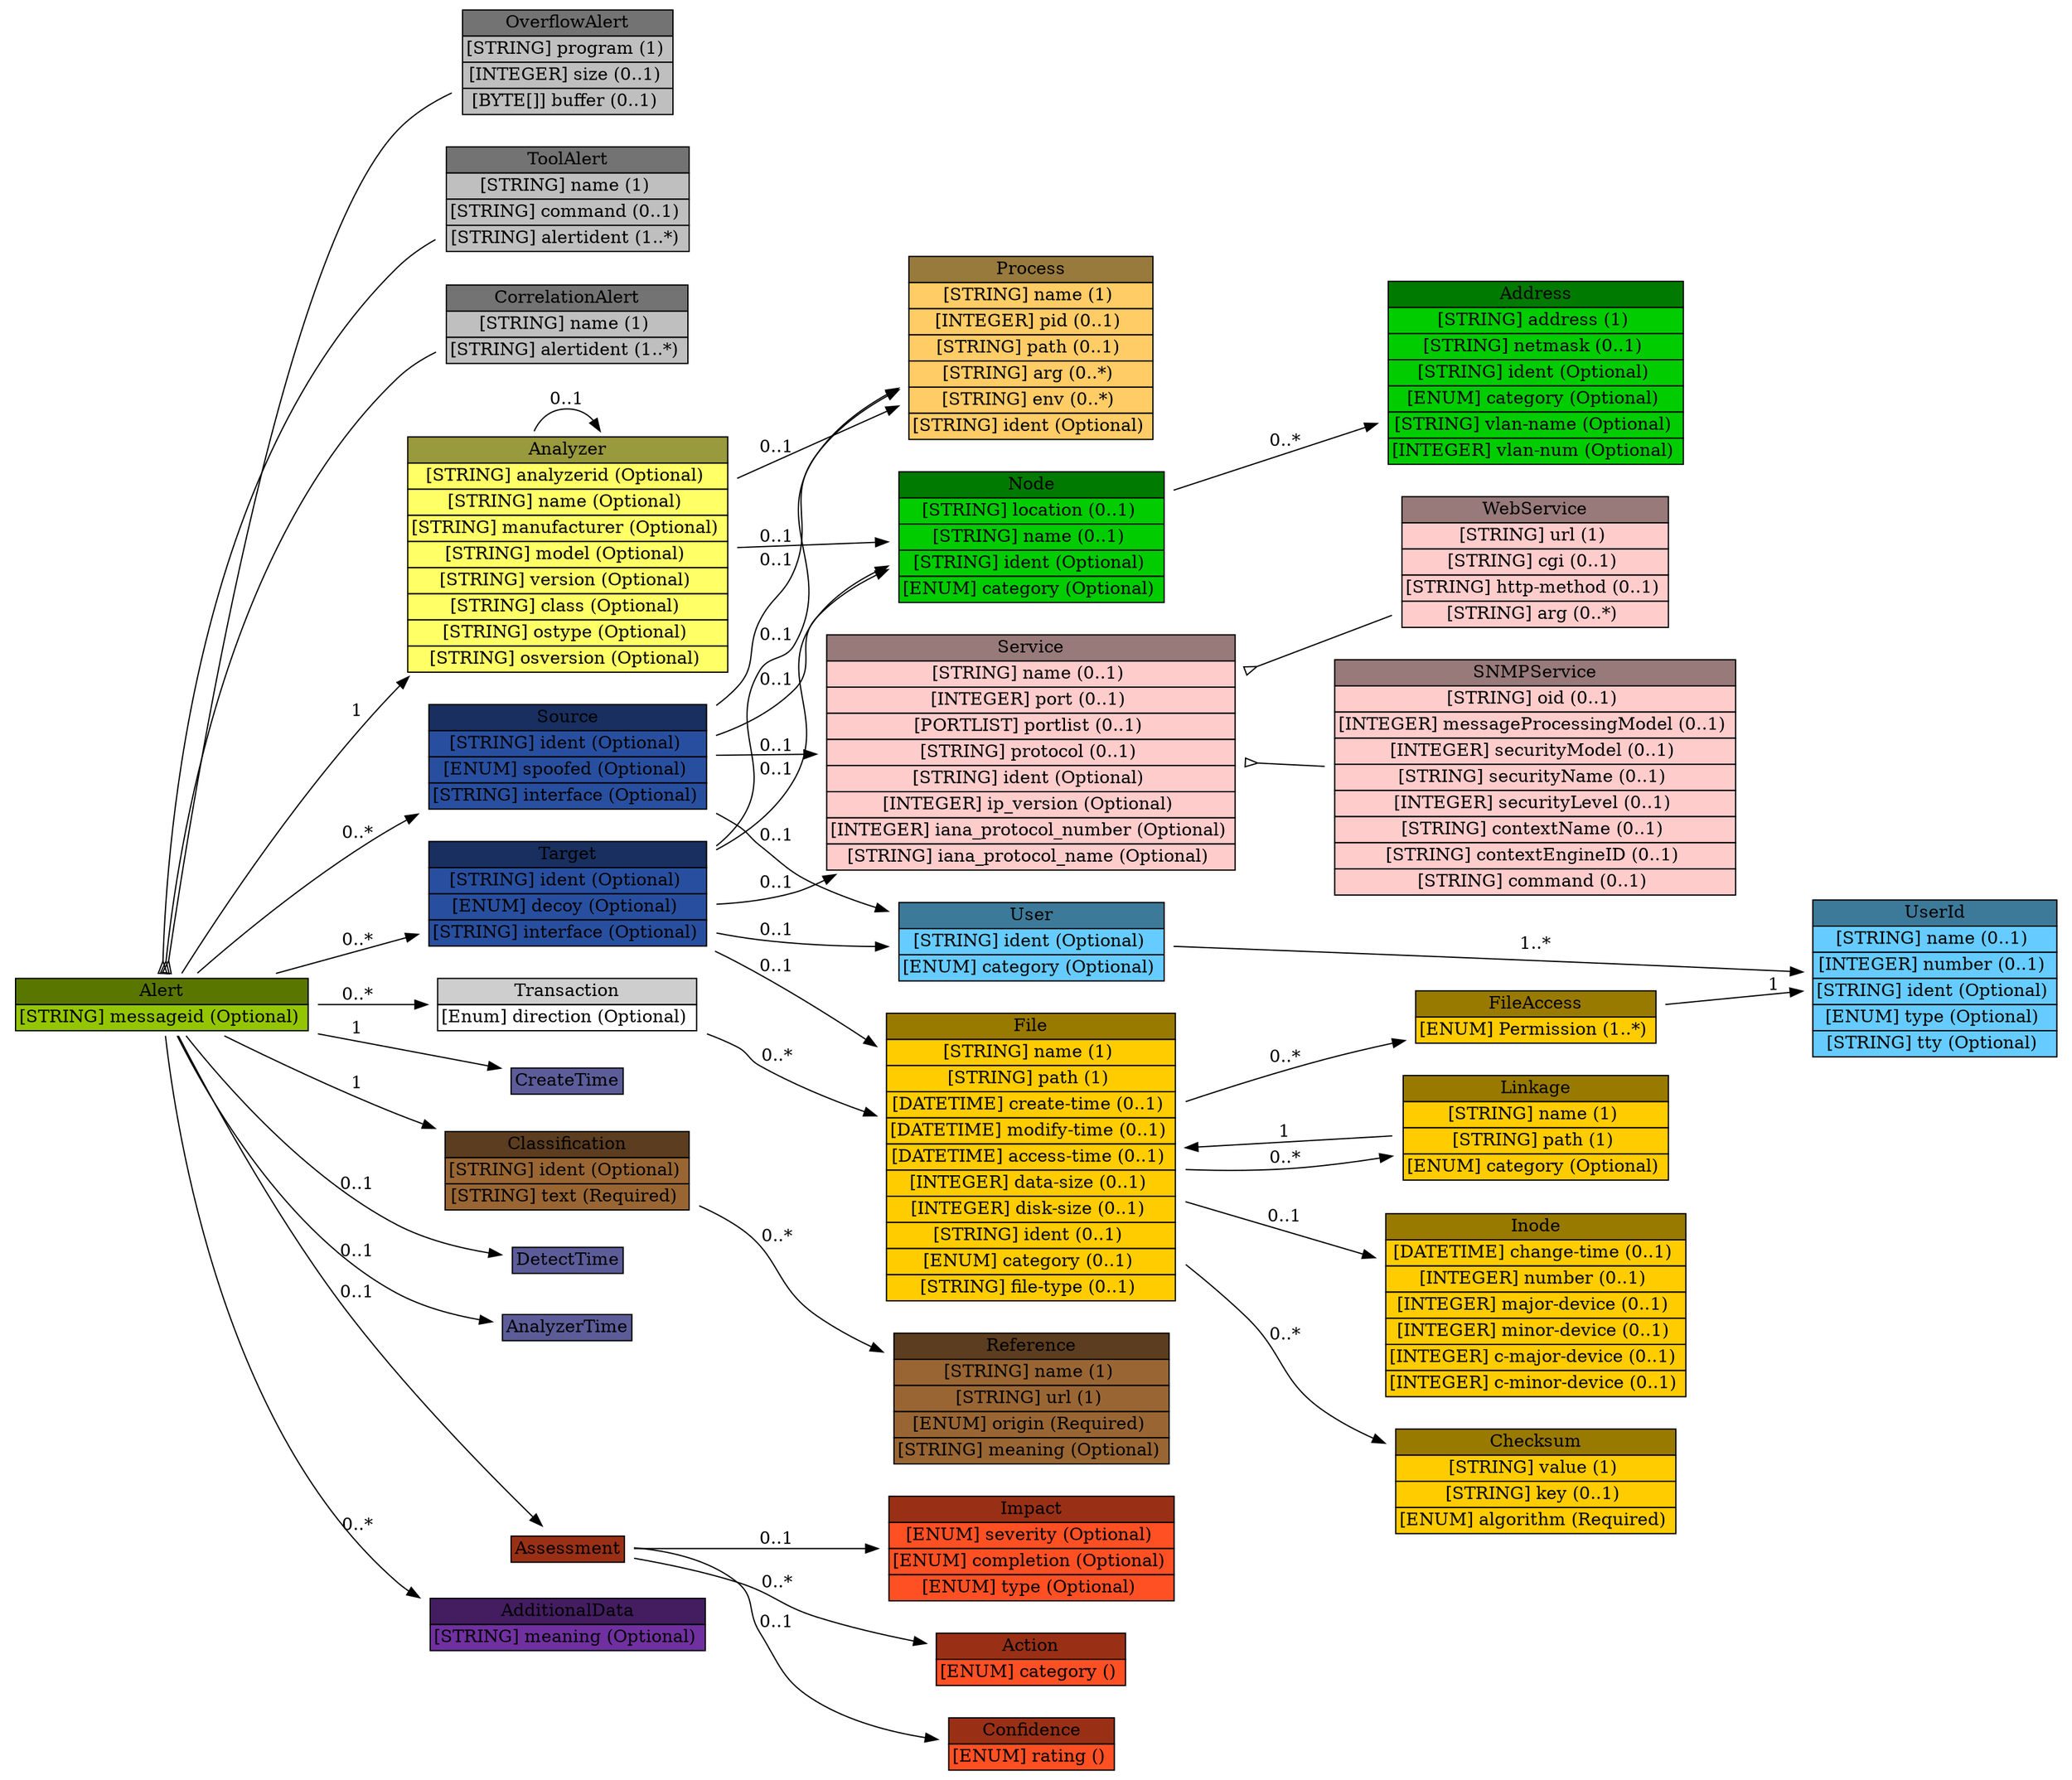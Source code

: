 digraph Alert {
	graph [rankdir=LR];
	node [label="\N"];
	graph [bb="0,0,1606,1365"];
	Alert [label=<<table BORDER="0" CELLBORDER="1" CELLSPACING="0"> <tr > <td BGCOLOR="#597700" HREF="#" TITLE="Generally, every time an analyzer detects an event that it has been configured to look for, it sends an Alert message to its manager(s). Depending on the analyzer, an Alert message may correspond to a single detected event or multiple detected events. Alerts occur asynchronously in response to outside events. ">Alert</td> </tr>" %<tr><td BGCOLOR="#94C600" HREF="#" TITLE="A unique identifier for the alert; see Section 3.2.9.">[STRING] messageid (Optional) </td></tr>%</table>>, shape=plaintext, pos="121,590", width="3.3611", height="0.68056"];
	OverflowAlert [label=<<table BORDER="0" CELLBORDER="1" CELLSPACING="0"> <tr > <td BGCOLOR="#737373" HREF="#" TITLE="The OverflowAlert carries additional information related to buffer overflow attacks. It is intended to enable an analyzer to provide the details of the overflow attack itself. ">OverflowAlert</td> </tr>" %<tr><td BGCOLOR="#BFBFBF" HREF="#" TITLE="The program that the overflow attack attempted to run (NOTE: this is not the program that was attacked).">[STRING] program (1) </td></tr>%<tr><td BGCOLOR="#BFBFBF" HREF="#" TITLE="The size, in bytes, of the overflow (i.e., the number of bytes the attacker sent).">[INTEGER] size (0..1) </td></tr>%<tr><td BGCOLOR="#BFBFBF" HREF="#" TITLE="Some or all of the overflow data itself (dependent on how much the analyzer can capture).">[BYTE[]] buffer (0..1) </td></tr>%</table>>, shape=plaintext, pos="438,1321", width="2.4722", height="1.2361"];
	ToolAlert [label=<<table BORDER="0" CELLBORDER="1" CELLSPACING="0"> <tr > <td BGCOLOR="#737373" HREF="#" TITLE="The ToolAlert class carries additional information related to the use of attack tools or malevolent programs such as Trojan horses and can be used by the analyzer when it is able to identify these tools. It is intended to group one or more previously-sent alerts together, to say &quot;these alerts were all the result of someone using this tool&quot;. ">ToolAlert</td> </tr>" %<tr><td BGCOLOR="#BFBFBF" HREF="#" TITLE="The reason for grouping the alerts together, for example, the name of a particular tool.">[STRING] name (1) </td></tr>%<tr><td BGCOLOR="#BFBFBF" HREF="#" TITLE="The command or operation that the tool was asked to perform, for example, a BackOrifice ping.">[STRING] command (0..1) </td></tr>%<tr><td BGCOLOR="#BFBFBF" HREF="#" TITLE="The list of alert identifiers that are related to this alert.  Because alert identifiers are only unique across the alerts sent by a single analyzer, the optional &quot;analyzerid&quot; attribute of &quot;alertident&quot; should be used to identify the analyzer that a particular alert came from.  If the &quot;analyzerid&quot; is not provided, the alert is assumed to have come from the same analyzer that is sending the ToolAlert.">[STRING] alertident (1..*) </td></tr>%</table>>, shape=plaintext, pos="438,1215", width="2.8333", height="1.2361"];
	CorrelationAlert [label=<<table BORDER="0" CELLBORDER="1" CELLSPACING="0"> <tr > <td BGCOLOR="#737373" HREF="#" TITLE="The CorrelationAlert class carries additional information related to the correlation of alert information. It is intended to group one or more previously-sent alerts together, to say &quot;these alerts are all related&quot;. ">CorrelationAlert</td> </tr>" %<tr><td BGCOLOR="#BFBFBF" HREF="#" TITLE="The reason for grouping the alerts together, for example, a particular correlation method.">[STRING] name (1) </td></tr>%<tr><td BGCOLOR="#BFBFBF" HREF="#" TITLE="The list of alert identifiers that are related to this alert.  Because alert identifiers are only unique across the alerts sent by a single analyzer, the optional &quot;analyzerid&quot; attribute of &quot;alertident&quot; should be used to identify the analyzer that a particular alert came from.  If the &quot;analyzerid&quot; is not provided, the alert is assumed to have come from the same analyzer that is sending the CorrelationAlert.">[STRING] alertident (1..*) </td></tr>%</table>>, shape=plaintext, pos="438,1119", width="2.8333", height="0.95833"];
	Analyzer [label=<<table BORDER="0" CELLBORDER="1" CELLSPACING="0"> <tr > <td BGCOLOR="#99993d" HREF="#" TITLE="The Analyzer class identifies the analyzer from which the Alert or Heartbeat message originates. Only one analyzer may be encoded for each alert or heartbeat, and that MUST be the analyzer at which the alert or heartbeat originated. Although the IDMEF data model does not prevent the use of hierarchical intrusion detection systems (where alerts get relayed up the tree), it does not provide any way to record the identity of the &quot;relay&quot; analyzers along the path from the originating analyzer to the manager that ultimately receives the alert. ">Analyzer</td> </tr>" %<tr><td BGCOLOR="#FFFF66" HREF="#" TITLE="(but see below).  A unique identifier for the analyzer; see Section 3.2.9.">[STRING] analyzerid (Optional) </td></tr>%<tr><td BGCOLOR="#FFFF66" HREF="#" TITLE="An explicit name for the analyzer that may be easier to understand than the analyzerid.">[STRING] name (Optional) </td></tr>%<tr><td BGCOLOR="#FFFF66" HREF="#" TITLE="The manufacturer of the analyzer software and/or hardware.">[STRING] manufacturer (Optional) </td></tr>%<tr><td BGCOLOR="#FFFF66" HREF="#" TITLE="The model name/number of the analyzer software and/or hardware.">[STRING] model (Optional) </td></tr>%<tr><td BGCOLOR="#FFFF66" HREF="#" TITLE="The version number of the analyzer software and/or hardware.">[STRING] version (Optional) </td></tr>%<tr><td BGCOLOR="#FFFF66" HREF="#" TITLE="The class of analyzer software and/or hardware.">[STRING] class (Optional) </td></tr>%<tr><td BGCOLOR="#FFFF66" HREF="#" TITLE="Operating system name.  On POSIX 1003.1 compliant systems, this is the value returned in utsname.sysname by the uname() system call, or the output of the &quot;uname -s&quot; command.">[STRING] ostype (Optional) </td></tr>%<tr><td BGCOLOR="#FFFF66" HREF="#" TITLE="Operating system version.  On POSIX 1003.1 compliant systems, this is the value returned in utsname.release by the uname() system call, or the output of the &quot;uname -r&quot; command.">[STRING] osversion (Optional) </td></tr>%</table>>, shape=plaintext, pos="438,938", width="3.6667", height="2.625"];
	"Node" [label=<<table BORDER="0" CELLBORDER="1" CELLSPACING="0"> <tr > <td BGCOLOR="#007a00" HREF="#" TITLE="The Node class is used to identify hosts and other network devices (routers, switches, etc.). ">Node</td> </tr>" %<tr><td BGCOLOR="#00CC00" HREF="#" TITLE="The location of the equipment.">[STRING] location (0..1) </td></tr>%<tr><td BGCOLOR="#00CC00" HREF="#" TITLE="The name of the equipment.  This information MUST be provided if no Address information is given.">[STRING] name (0..1) </td></tr>%<tr><td BGCOLOR="#00CC00" HREF="#" TITLE="A unique identifier for the node; see Section 3.2.9.">[STRING] ident (Optional) </td></tr>%<tr><td BGCOLOR="#00CC00" HREF="#" TITLE="The &quot;domain&quot; from which the name information was obtained, if relevant.  The permitted values for this attribute are shown in the table below.  The default value is &quot;unknown&quot;. (See also Section 10 for extensions to the table.)">[ENUM] category (Optional) </td></tr>%</table>>, shape=plaintext, pos="801,956", width="3.0278", height="1.5139"];
	Address [label=<<table BORDER="0" CELLBORDER="1" CELLSPACING="0"> <tr > <td BGCOLOR="#007a00" HREF="#" TITLE="The Address class is used to represent network, hardware, and application addresses. ">Address</td> </tr>" %<tr><td BGCOLOR="#00CC00" HREF="#" TITLE="The address information.  The format of this data is governed by the category attribute.">[STRING] address (1) </td></tr>%<tr><td BGCOLOR="#00CC00" HREF="#" TITLE="The network mask for the address, if appropriate.">[STRING] netmask (0..1) </td></tr>%<tr><td BGCOLOR="#00CC00" HREF="#" TITLE="A unique identifier for the address; see Section 3.2.9.">[STRING] ident (Optional) </td></tr>%<tr><td BGCOLOR="#00CC00" HREF="#" TITLE="The type of address represented.  The permitted values for this attribute are shown below.  The default value is &quot;unknown&quot;.  (See also Section 10.)">[ENUM] category (Optional) </td></tr>%<tr><td BGCOLOR="#00CC00" HREF="#" TITLE="The name of the Virtual LAN to which the address belongs.">[STRING] vlan-name (Optional) </td></tr>%<tr><td BGCOLOR="#00CC00" HREF="#" TITLE="The number of the Virtual LAN to which the address belongs.">[INTEGER] vlan-num (Optional) </td></tr>%</table>>, shape=plaintext, pos="1193,1085", width="3.3889", height="2.0694"];
	Process [label=<<table BORDER="0" CELLBORDER="1" CELLSPACING="0"> <tr > <td BGCOLOR="#997a3d" HREF="#" TITLE="The Process class is used to describe processes being executed on sources, targets, and analyzers. ">Process</td> </tr>" %<tr><td BGCOLOR="#FFCC66" HREF="#" TITLE="The name of the program being executed. This is a short name; path and argument information are provided elsewhere.">[STRING] name (1) </td></tr>%<tr><td BGCOLOR="#FFCC66" HREF="#" TITLE="The process identifier of the process.">[INTEGER] pid (0..1) </td></tr>%<tr><td BGCOLOR="#FFCC66" HREF="#" TITLE="The full path of the program being executed.">[STRING] path (0..1) </td></tr>%<tr><td BGCOLOR="#FFCC66" HREF="#" TITLE="A command-line argument to the program. Multiple arguments may be specified (they are assumed to have occurred in the same order they are provided) with multiple uses of arg.">[STRING] arg (0..*) </td></tr>%<tr><td BGCOLOR="#FFCC66" HREF="#" TITLE="An environment string associated with the process; generally of the format &quot;VARIABLE=value&quot;.  Multiple environment strings may be specified with multiple uses of env.">[STRING] env (0..*) </td></tr>%<tr><td BGCOLOR="#FFCC66" HREF="#" TITLE="A unique identifier for the process; see Section 3.2.9.">[STRING] ident (Optional) </td></tr>%</table>>, shape=plaintext, pos="801,1102", width="2.8611", height="2.0694"];
	CreateTime [label=<<table BORDER="0" CELLBORDER="1" CELLSPACING="0"> <tr > <td BGCOLOR="#5c5c99" HREF="#" TITLE="The CreateTime class is used to indicate the date and time the alert or heartbeat was created by the analyzer. ">CreateTime</td> </tr>" %</table>>, shape=plaintext, pos="438,530", width="1.4167", height="0.5"];
	Classification [label=<<table BORDER="0" CELLBORDER="1" CELLSPACING="0"> <tr > <td BGCOLOR="#5c3d1f" HREF="#" TITLE="The Classification class provides the &quot;name&quot; of an alert, or other information allowing the manager to determine what it is. This name is chosen by the alert provider. ">Classification</td> </tr>" %<tr><td BGCOLOR="#996633" HREF="#" TITLE="A unique identifier for this classification; see Section 3.2.9.">[STRING] ident (Optional) </td></tr>%<tr><td BGCOLOR="#996633" HREF="#" TITLE="A vendor-provided string identifying the Alert message.">[STRING] text (Required) </td></tr>%</table>>, shape=plaintext, pos="438,460", width="2.8611", height="0.95833"];
	Reference [label=<<table BORDER="0" CELLBORDER="1" CELLSPACING="0"> <tr > <td BGCOLOR="#5c3d1f" HREF="#" TITLE="The Reference class provides the &quot;name&quot; of an alert, or other information allowing the manager to determine what it is. ">Reference</td> </tr>" %<tr><td BGCOLOR="#996633" HREF="#" TITLE="The name of the alert, from one of the origins listed below.">[STRING] name (1) </td></tr>%<tr><td BGCOLOR="#996633" HREF="#" TITLE="A URL at which the manager (or the human operator of the manager) can find additional information about the alert.  The document pointed to by the URL may include an in-depth description of the attack, appropriate countermeasures, or other information deemed relevant by the vendor.">[STRING] url (1) </td></tr>%<tr><td BGCOLOR="#996633" HREF="#" TITLE="The source from which the name of the alert originates. The permitted values for this attribute are shown below.  The default value is &quot;unknown&quot;.  (See also Section 10.)">[ENUM] origin (Required) </td></tr>%<tr><td BGCOLOR="#996633" HREF="#" TITLE="The meaning of the reference, as understood by the alert provider.  This field is only valid if the value of the &lt;origin&gt; attribute is set to &quot;vendor-specific&quot; or &quot;user-specific&quot;.">[STRING] meaning (Optional) </td></tr>%</table>>, shape=plaintext, pos="801,292", width="3.1944", height="1.5139"];
	DetectTime [label=<<table BORDER="0" CELLBORDER="1" CELLSPACING="0"> <tr > <td BGCOLOR="#5c5c99" HREF="#" TITLE="The DetectTime class is used to indicate the date and time that the event(s) producing an alert was detected by the analyzer. In the case of more than one event, it is the time that the first event was detected. (This may or may not be the same time as CreateTime; analyzers are not required to send alerts immediately upon detection). ">DetectTime</td> </tr>" %</table>>, shape=plaintext, pos="438,390", width="1.4167", height="0.5"];
	AnalyzerTime [label=<<table BORDER="0" CELLBORDER="1" CELLSPACING="0"> <tr > <td BGCOLOR="#5c5c99" HREF="#" TITLE="The AnalyzerTime class is used to indicate the current date and time on the analyzer. Its values should be filled in as late as possible in the message transmission process, ideally immediately before placing the message &quot;on the wire&quot;. ">AnalyzerTime</td> </tr>" %</table>>, shape=plaintext, pos="438,336", width="1.6389", height="0.5"];
	Source [label=<<table BORDER="0" CELLBORDER="1" CELLSPACING="0"> <tr > <td BGCOLOR="#182f5f" HREF="#" TITLE="The Source class contains information about the possible source(s) of the event(s) that generated an alert. An event may have more than one source (e.g., in a distributed denial-of-service attack). ">Source</td> </tr>" %<tr><td BGCOLOR="#284F9F" HREF="#" TITLE="A unique identifier for this source; see Section 3.2.9.">[STRING] ident (Optional) </td></tr>%<tr><td BGCOLOR="#284F9F" HREF="#" TITLE="An indication of whether the source is, as far as the analyzer can determine, a spoofed address used for hiding the real origin of the attack.  The permitted values for this attribute are shown below.  The default value is &quot;unknown&quot;.  (See also Section 10.)">[ENUM] spoofed (Optional) </td></tr>%<tr><td BGCOLOR="#284F9F" HREF="#" TITLE="May be used by a network-based analyzer with multiple interfaces to indicate which interface this source was seen on.">[STRING] interface (Optional) </td></tr>%</table>>, shape=plaintext, pos="438,782", width="3.1944", height="1.2361"];
	User [label=<<table BORDER="0" CELLBORDER="1" CELLSPACING="0"> <tr > <td BGCOLOR="#3d7a99" HREF="#" TITLE="The User class is used to describe users. It is primarily used as a &quot;container&quot; class for the UserId aggregate class, as shown in Figure 16. ">User</td> </tr>" %<tr><td BGCOLOR="#66CCFF" HREF="#" TITLE="A unique identifier for the user; see Section 3.2.9.">[STRING] ident (Optional) </td></tr>%<tr><td BGCOLOR="#66CCFF" HREF="#" TITLE="The type of user represented.  The permitted values for this attribute are shown below.  The default value is &quot;unknown&quot;. (See also Section 10.)">[ENUM] category (Optional) </td></tr>%</table>>, shape=plaintext, pos="801,644", width="3.0278", height="0.95833"];
	UserId [label=<<table BORDER="0" CELLBORDER="1" CELLSPACING="0"> <tr > <td BGCOLOR="#3d7a99" HREF="#" TITLE="The UserId class provides specific information about a user. More than one UserId can be used within the User class to indicate attempts to transition from one user to another, or to provide complete information about a user&#39;s (or process&#39;) privileges. ">UserId</td> </tr>" %<tr><td BGCOLOR="#66CCFF" HREF="#" TITLE="A user or group name.">[STRING] name (0..1) </td></tr>%<tr><td BGCOLOR="#66CCFF" HREF="#" TITLE="A user or group number.">[INTEGER] number (0..1) </td></tr>%<tr><td BGCOLOR="#66CCFF" HREF="#" TITLE="A unique identifier for the user id, see Section 3.2.9.">[STRING] ident (Optional) </td></tr>%<tr><td BGCOLOR="#66CCFF" HREF="#" TITLE="The type of user information represented.  The permitted values for this attribute are shown below.  The default value is &quot;original-user&quot;.  (See also Section 10.)">[ENUM] type (Optional) </td></tr>%<tr><td BGCOLOR="#66CCFF" HREF="#" TITLE="The tty the user is using.">[STRING] tty (Optional) </td></tr>%</table>>, shape=plaintext, pos="1503,621", width="2.8611", height="1.7917"];
	Service [label=<<table BORDER="0" CELLBORDER="1" CELLSPACING="0"> <tr > <td BGCOLOR="#997a7a" HREF="#" TITLE="The Service class describes network services on sources and targets. It can identify services by name, port, and protocol. When Service occurs as an aggregate class of Source, it is understood that the service is one from which activity of interest is originating; and that the service is &quot;attached&quot; to the Node, Process, and User information also contained in Source. Likewise, when Service occurs as an aggregate class of Target, it is understood that the service is one to which activity of interest is being directed; and that the service is &quot;attached&quot; to the Node, Process, and User information also contained in Target. If Service occurs in both Source and Target, then information in both locations should be the same. If information is the same in both locations and implementers wish to carry it in only one location, they should specify it as an aggregate of the Target class. ">Service</td> </tr>" %<tr><td BGCOLOR="#FFCCCC" HREF="#" TITLE="The name of the service.  Whenever possible, the name from the IANA list of well-known ports SHOULD be used.">[STRING] name (0..1) </td></tr>%<tr><td BGCOLOR="#FFCCCC" HREF="#" TITLE="The port number being used.">[INTEGER] port (0..1) </td></tr>%<tr><td BGCOLOR="#FFCCCC" HREF="#" TITLE="A list of port numbers being used; see Section 3.2.8 for formatting rules.  If a portlist is given, the iana_protocol_number and iana_protocol_name MUST apply to all the elements of the list.">[PORTLIST] portlist (0..1) </td></tr>%<tr><td BGCOLOR="#FFCCCC" HREF="#" TITLE="Additional information about the protocol being used.  The intent of the protocol field is to carry additional information related to the protocol being used when the &lt;Service&gt; attributes iana_protocol_number or/and iana_protocol_name are filed.">[STRING] protocol (0..1) </td></tr>%<tr><td BGCOLOR="#FFCCCC" HREF="#" TITLE="A unique identifier for the service; see Section 3.2.9.">[STRING] ident (Optional) </td></tr>%<tr><td BGCOLOR="#FFCCCC" HREF="#" TITLE="The IP version number.">[INTEGER] ip_version (Optional) </td></tr>%<tr><td BGCOLOR="#FFCCCC" HREF="#" TITLE="The IANA protocol number.">[INTEGER] iana_protocol_number (Optional) </td></tr>%<tr><td BGCOLOR="#FFCCCC" HREF="#" TITLE="The IANA protocol name.">[STRING] iana_protocol_name (Optional) </td></tr>%</table>>, shape=plaintext, pos="801,790", width="4.6111", height="2.625"];
	WebService [label=<<table BORDER="0" CELLBORDER="1" CELLSPACING="0"> <tr > <td BGCOLOR="#997a7a" HREF="#" TITLE="The WebService class carries additional information related to web traffic. ">WebService</td> </tr>" %<tr><td BGCOLOR="#FFCCCC" HREF="#" TITLE="The URL in the request.">[STRING] url (1) </td></tr>%<tr><td BGCOLOR="#FFCCCC" HREF="#" TITLE="The CGI script in the request, without arguments.">[STRING] cgi (0..1) </td></tr>%<tr><td BGCOLOR="#FFCCCC" HREF="#" TITLE="The HTTP method (PUT, GET) used in the request.">[STRING] http-method (0..1) </td></tr>%<tr><td BGCOLOR="#FFCCCC" HREF="#" TITLE="The arguments to the CGI script.">[STRING] arg (0..*) </td></tr>%</table>>, shape=plaintext, pos="1193,939", width="3.1389", height="1.5139"];
	SNMPService [label=<<table BORDER="0" CELLBORDER="1" CELLSPACING="0"> <tr > <td BGCOLOR="#997a7a" HREF="#" TITLE="The SNMPService class carries additional information related to SNMP traffic. The aggregate classes composing SNMPService must be interpreted as described in RFC 3411 [15] and RFC 3584 [16]. ">SNMPService</td> </tr>" %<tr><td BGCOLOR="#FFCCCC" HREF="#" TITLE="The object identifier in the request.">[STRING] oid (0..1) </td></tr>%<tr><td BGCOLOR="#FFCCCC" HREF="#" TITLE="The SNMP version, typically 0 for SNMPv1, 1 for SNMPv2c, 2 for SNMPv2u and SNMPv2*, and 3 for SNMPv3; see RFC 3411 [15] Section 5 for appropriate values.">[INTEGER] messageProcessingModel (0..1) </td></tr>%<tr><td BGCOLOR="#FFCCCC" HREF="#" TITLE="The identification of the security model in use, typically 0 for any, 1 for SNMPv1, 2 for SNMPv2c, and 3 for USM; see RFC 3411 [15] Section 5 for appropriate values.">[INTEGER] securityModel (0..1) </td></tr>%<tr><td BGCOLOR="#FFCCCC" HREF="#" TITLE="The object&#39;s security name; see RFC 3411 [15] Section 3.2.2.">[STRING] securityName (0..1) </td></tr>%<tr><td BGCOLOR="#FFCCCC" HREF="#" TITLE="The security level of the SNMP request; see RFC 3411 [15] Section 3.4.3.">[INTEGER] securityLevel (0..1) </td></tr>%<tr><td BGCOLOR="#FFCCCC" HREF="#" TITLE="The object&#39;s context name; see RFC 3411 [15] Section 3.3.3.">[STRING] contextName (0..1) </td></tr>%<tr><td BGCOLOR="#FFCCCC" HREF="#" TITLE="The object&#39;s context engine identifier; see RFC 3411 [15] Section 3.3.2.">[STRING] contextEngineID (0..1) </td></tr>%<tr><td BGCOLOR="#FFCCCC" HREF="#" TITLE="The command sent to the SNMP server (GET, SET, etc.).">[STRING] command (0..1) </td></tr>%</table>>, shape=plaintext, pos="1193,773", width="4.4444", height="2.625"];
	Target [label=<<table BORDER="0" CELLBORDER="1" CELLSPACING="0"> <tr > <td BGCOLOR="#182f5f" HREF="#" TITLE="The Target class contains information about the possible target(s) of the event(s) that generated an alert. An event may have more than one target (e.g., in the case of a port sweep). ">Target</td> </tr>" %<tr><td BGCOLOR="#284F9F" HREF="#" TITLE="A unique identifier for this target, see Section 3.2.9.">[STRING] ident (Optional) </td></tr>%<tr><td BGCOLOR="#284F9F" HREF="#" TITLE="An indication of whether the target is, as far as the analyzer can determine, a decoy.  The permitted values for this attribute are shown below.  The default value is &quot;unknown&quot;.  (See also Section 10.)">[ENUM] decoy (Optional) </td></tr>%<tr><td BGCOLOR="#284F9F" HREF="#" TITLE="May be used by a network-based analyzer with multiple interfaces to indicate which interface this target was seen on.">[STRING] interface (Optional) </td></tr>%</table>>, shape=plaintext, pos="438,676", width="3.1944", height="1.2361"];
	File [label=<<table BORDER="0" CELLBORDER="1" CELLSPACING="0"> <tr > <td BGCOLOR="#997a00" HREF="#" TITLE="The File class provides specific information about a file or other file-like object that has been created, deleted, or modified on the target. The description can provide either the file settings prior to the event or the file settings at the time of the event, as specified using the &quot;category&quot; attribute. ">File</td> </tr>" %<tr><td BGCOLOR="#FFCC00" HREF="#" TITLE="The name of the file to which the alert applies, not including the path to the file.">[STRING] name (1) </td></tr>%<tr><td BGCOLOR="#FFCC00" HREF="#" TITLE="The full path to the file, including the name.  The path name should be represented in as &quot;universal&quot; a manner as possible, to facilitate processing of the alert.">[STRING] path (1) </td></tr>%<tr><td BGCOLOR="#FFCC00" HREF="#" TITLE="Time the file was created.  Note that this is *not* the Unix &quot;st_ctime&quot; file attribute (which is not file creation time).  The Unix &quot;st_ctime&quot; attribute is contained in the &quot;Inode&quot; class.">[DATETIME] create-time (0..1) </td></tr>%<tr><td BGCOLOR="#FFCC00" HREF="#" TITLE="Time the file was last modified.">[DATETIME] modify-time (0..1) </td></tr>%<tr><td BGCOLOR="#FFCC00" HREF="#" TITLE="Time the file was last accessed.">[DATETIME] access-time (0..1) </td></tr>%<tr><td BGCOLOR="#FFCC00" HREF="#" TITLE="The size of the data, in bytes.  Typically what is meant when referring to file size.  On Unix UFS file systems, this value corresponds to stat.st_size.  On Windows NTFS, this value corresponds to Valid Data Length (VDL).">[INTEGER] data-size (0..1) </td></tr>%<tr><td BGCOLOR="#FFCC00" HREF="#" TITLE="The physical space on disk consumed by the file, in bytes.  On Unix UFS file systems, this value corresponds to 512 * stat.st_blocks.  On Windows NTFS, this value corresponds to End of File (EOF).">[INTEGER] disk-size (0..1) </td></tr>%<tr><td BGCOLOR="#FFCC00" HREF="#" TITLE="A unique identifier for this file; see Section 3.2.9.">[STRING] ident (0..1) </td></tr>%<tr><td BGCOLOR="#FFCC00" HREF="#" TITLE="The type of file system the file resides on.  This attribute governs how path names and other attributes are interpreted.">[ENUM] category (0..1) </td></tr>%<tr><td BGCOLOR="#FFCC00" HREF="#" TITLE="The type of file, as a mime-type.">[STRING] file-type (0..1) </td></tr>%</table>>, shape=plaintext, pos="801,478", width="3.3333", height="3.1806"];
	FileAccess [label=<<table BORDER="0" CELLBORDER="1" CELLSPACING="0"> <tr > <td BGCOLOR="#997a00" HREF="#" TITLE="The FileAccess class represents the access permissions on a file. The representation is intended to be useful across operating systems. ">FileAccess</td> </tr>" %<tr><td BGCOLOR="#FFCC00" HREF="#" TITLE="Level of access allowed.  The permitted values are shown below.  There is no default value.  (See also Section 10.)">[ENUM] Permission (1..*) </td></tr>%</table>>, shape=plaintext, pos="1193,584", width="2.75", height="0.68056"];
	Linkage [label=<<table BORDER="0" CELLBORDER="1" CELLSPACING="0"> <tr > <td BGCOLOR="#997a00" HREF="#" TITLE="The Linkage class represents file system connections between the file described in the &lt;File&gt; element and other objects in the file system. For example, if the &lt;File&gt; element is a symbolic link or shortcut, then the &lt;Linkage&gt; element should contain the name of the object the link points to. Further information can be provided about the object in the &lt;Linkage&gt; element with another &lt;File&gt; element, if appropriate. ">Linkage</td> </tr>" %<tr><td BGCOLOR="#FFCC00" HREF="#" TITLE="The name of the file system object, not including the path.">[STRING] name (1) </td></tr>%<tr><td BGCOLOR="#FFCC00" HREF="#" TITLE="The full path to the file system object, including the name.  The path name should be represented in as &quot;universal&quot; a manner as possible, to facilitate processing of the alert.">[STRING] path (1) </td></tr>%<tr><td BGCOLOR="#FFCC00" HREF="#" TITLE="Section 10.)">[ENUM] category (Optional) </td></tr>%</table>>, shape=plaintext, pos="1193,498", width="3.0278", height="1.2361"];
	Inode [label=<<table BORDER="0" CELLBORDER="1" CELLSPACING="0"> <tr > <td BGCOLOR="#997a00" HREF="#" TITLE="The Inode class is used to represent the additional information contained in a Unix file system i-node. ">Inode</td> </tr>" %<tr><td BGCOLOR="#FFCC00" HREF="#" TITLE="The time of the last inode change, given by the st_ctime element of &quot;struct stat&quot;.">[DATETIME] change-time (0..1) </td></tr>%<tr><td BGCOLOR="#FFCC00" HREF="#" TITLE="The inode number.">[INTEGER] number (0..1) </td></tr>%<tr><td BGCOLOR="#FFCC00" HREF="#" TITLE="The major device number of the device the file resides on.">[INTEGER] major-device (0..1) </td></tr>%<tr><td BGCOLOR="#FFCC00" HREF="#" TITLE="The minor device number of the device the file resides on.">[INTEGER] minor-device (0..1) </td></tr>%<tr><td BGCOLOR="#FFCC00" HREF="#" TITLE="The major device of the file itself, if it is a character special device.">[INTEGER] c-major-device (0..1) </td></tr>%<tr><td BGCOLOR="#FFCC00" HREF="#" TITLE="The minor device of the file itself, if it is a character special device.">[INTEGER] c-minor-device (0..1) </td></tr>%</table>>, shape=plaintext, pos="1193,362", width="3.4444", height="2.0694"];
	Checksum [label=<<table BORDER="0" CELLBORDER="1" CELLSPACING="0"> <tr > <td BGCOLOR="#997a00" HREF="#" TITLE="The Checksum class represents checksum information associated with the file. This checksum information can be provided by file integrity checkers, among others. ">Checksum</td> </tr>" %<tr><td BGCOLOR="#FFCC00" HREF="#" TITLE="The value of the checksum.">[STRING] value (1) </td></tr>%<tr><td BGCOLOR="#FFCC00" HREF="#" TITLE="The key to the checksum, if appropriate.">[STRING] key (0..1) </td></tr>%<tr><td BGCOLOR="#FFCC00" HREF="#" TITLE="default value.  (See also Section 10.)">[ENUM] algorithm (Required) </td></tr>%</table>>, shape=plaintext, pos="1193,226", width="3.1389", height="1.2361"];
	Transaction [label=<<table BORDER="0" CELLBORDER="1" CELLSPACING="0"> <tr > <td BGCOLOR="#CECECE" HREF="#" TITLE="The Transaction class contains specific information about the data exchange during the attack.">Transaction</td> </tr>" %<tr><td HREF="#" TITLE="Direction of the attack source &lt;-&gt; target">[Enum] direction (Optional) </td></tr>%</table>>, shape=plaintext, pos="438,590", width=3, height="0.68056"];
	Assessment [label=<<table BORDER="0" CELLBORDER="1" CELLSPACING="0"> <tr > <td BGCOLOR="#993016" HREF="#" TITLE="The Assessment class is used to provide the analyzer&#39;s assessment of an event -- its impact, actions taken in response, and confidence. ">Assessment</td> </tr>" %</table>>, shape=plaintext, pos="438,176", width="1.4444", height="0.5"];
	Impact [label=<<table BORDER="0" CELLBORDER="1" CELLSPACING="0"> <tr > <td BGCOLOR="#993016" HREF="#" TITLE="The Impact class is used to provide the analyzer&#39;s assessment of the impact of the event on the target(s). It is represented in the IDMEF DTD as follows: ">Impact</td> </tr>" %<tr><td BGCOLOR="#FF5024" HREF="#" TITLE="Section 10.)">[ENUM] severity (Optional) </td></tr>%<tr><td BGCOLOR="#FF5024" HREF="#" TITLE="Section 10.)">[ENUM] completion (Optional) </td></tr>%<tr><td BGCOLOR="#FF5024" HREF="#" TITLE="value is &quot;other&quot;.  (See also Section 10.)">[ENUM] type (Optional) </td></tr>%</table>>, shape=plaintext, pos="801,176", width="3.25", height="1.2361"];
	Action [label=<<table BORDER="0" CELLBORDER="1" CELLSPACING="0"> <tr > <td BGCOLOR="#993016" HREF="#" TITLE="The Action class is used to describe any actions taken by the analyzer in response to the event. Is is represented in the IDMEF DTD as follows: ">Action</td> </tr>" %<tr><td BGCOLOR="#FF5024" HREF="#" TITLE="The default value is &quot;other&quot;.  (See also Section 10.)">[ENUM] category () </td></tr>%</table>>, shape=plaintext, pos="801,90", width="2.2222", height="0.68056"];
	Confidence [label=<<table BORDER="0" CELLBORDER="1" CELLSPACING="0"> <tr > <td BGCOLOR="#993016" HREF="#" TITLE="The Confidence class is used to represent the analyzer&#39;s best estimate of the validity of its analysis. It is represented in the IDMEF DTD as follows: ">Confidence</td> </tr>" %<tr><td BGCOLOR="#FF5024" HREF="#" TITLE="also Section 10.)">[ENUM] rating () </td></tr>%</table>>, shape=plaintext, pos="801,24", width="1.9444", height="0.68056"];
	AdditionalData [label=<<table BORDER="0" CELLBORDER="1" CELLSPACING="0"> <tr > <td BGCOLOR="#431d60" HREF="#" TITLE="The AdditionalData class is used to provide information that cannot be represented by the data model. AdditionalData can be used to provide atomic data (integers, strings, etc.) in cases where only small amounts of additional information need to be sent; it can also be used to extend the data model and the DTD to support the transmission of complex data (such as packet headers). Detailed instructions for extending the data model and the DTD are provided in Section 5. ">AdditionalData</td> </tr>" %<tr><td BGCOLOR="#7030A0" HREF="#" TITLE="A string describing the meaning of the element content. These values will be vendor/implementation dependent; the method for ensuring that managers understand the strings sent by analyzers is outside the scope of this specification.  A list of acceptable meaning keywords is not within the scope of the document, although later versions may undertake to establish such a list.">[STRING] meaning (Optional) </td></tr>%</table>>, shape=plaintext, pos="438,116", width="3.1944", height="0.68056"];
	Alert -> OverflowAlert [dir=back, arrowtail=invempty, pos="s,124.53,614.08 126.05,624.12 145,747.85 215.38,1170.7 306,1268 317.62,1280.5 332.56,1290.1 348.19,1297.4"];
	Alert -> ToolAlert [dir=back, arrowtail=invempty, pos="s,125.75,614.28 127.77,624.29 150.35,735.52 226.22,1083.6 306,1162 314.54,1170.4 324.59,1177.5 335.26,1183.5"];
	Alert -> CorrelationAlert [dir=back, arrowtail=invempty, pos="s,123.01,614.19 124.05,624.16 133.73,712.03 171.56,947.96 306,1076 314.55,1084.1 324.67,1090.7 335.43,1096.1"];
	"Node" -> Address [label="0..*", pos="e,1070.2,1044.6 910.72,992.11 957.22,1007.4 1011.8,1025.4 1060.5,1041.4", lp="1000,1032.5"];
	Analyzer -> "Node" [label="0..1", pos="e,691.39,950.56 570.08,944.55 606.33,946.35 645.44,948.29 680.97,950.05", lp="602,954.5"];
	Analyzer -> Process [label="0..1", pos="e,697.75,1055.4 570.08,997.67 608.86,1015.2 650.89,1034.2 688.34,1051.1", lp="602,1023.5"];
	Analyzer -> Analyzer [label="0..1", pos="e,464.06,1032.4 411.94,1032.4 416.82,1043.1 425.51,1050 438,1050 446.78,1050 453.69,1046.6 458.71,1040.8", lp="438,1058.5"];
	Alert -> Analyzer [label=1, pos="e,315.12,843.97 136.22,614.25 165.69,660.19 234.03,761.88 306,835 306.65,835.66 307.3,836.31 307.95,836.97", lp="274,818.5"];
	Alert -> CreateTime [label=1, pos="e,386.45,539.76 242.2,567.06 288.09,558.37 338.4,548.85 376.53,541.63", lp="274,572.5"];
	Classification -> Reference [label="0..*", pos="e,685.71,328.35 541.3,431.49 551.28,427.22 561.02,422.41 570,417 603.92,396.56 600.55,376.21 634,355 647.22,346.62 661.72,339.09\
 676.49,332.41", lp="602,411.5"];
	Alert -> Classification [label=1, pos="e,334.87,492.22 167.81,566 204.79,547.53 257.99,522.02 306,503 312.25,500.52 318.7,498.08 325.24,495.68", lp="274,529.5"];
	Alert -> DetectTime [label="0..1", pos="e,386.3,393.95 139.36,565.77 169.64,527.66 233.92,454.24 306,417 327.54,405.87 353.28,399.33 376.29,395.48", lp="274,451.5"];
	Alert -> AnalyzerTime [label="0..1", pos="e,378.9,340.52 132.49,565.93 156.86,517.86 218.73,410.56 306,363 325.15,352.56 347.86,346.15 369,342.21", lp="274,403.5"];
	Source -> "Node" [label="0..1", pos="e,691.33,930.75 553.71,800.19 576.63,808.32 598.87,820.06 616,837 634.59,855.38 615.98,874.06 634,893 647.37,907.05 664.18,918 681.96\
,926.52", lp="602,845.5"];
	User -> UserId [label="1..*", pos="e,1399.7,626.26 910.52,641.46 1027.3,638.59 1217.8,633.47 1382,627 1384.5,626.9 1387.1,626.8 1389.7,626.69", lp="1193,647.5"];
	Source -> User [label="0..1", pos="e,691.46,666.74 552.09,737.94 558.2,735.04 564.21,732.05 570,729 578.51,724.52 579.97,722.29 588,717 608.38,703.56 611.66,696.84\
 634,687 649.12,680.34 665.47,674.55 681.83,669.57", lp="602,725.5"];
	Source -> Process [label="0..1", pos="e,697.95,1069.1 553.58,820.45 559.53,824.8 565.07,829.63 570,835 588.54,855.2 574.29,870.26 588,894 597.12,909.8 607.75,907.73 616\
,924 635.43,962.33 608.05,984.75 634,1019 648.29,1037.9 668.02,1052.7 688.93,1064.3", lp="602,932.5"];
	Service -> WebService [dir=back, arrowtail=invempty, pos="s,967.53,853.3 977.31,857.02 1012.1,870.24 1047.7,883.78 1079.8,895.95"];
	Service -> SNMPService [dir=back, arrowtail=invempty, pos="s,967.53,782.78 977.63,782.34 995.85,781.55 1014.3,780.75 1032.3,779.97"];
	Source -> Service [label="0..1", pos="e,634.32,786.33 553.85,784.55 576.28,785.05 600.24,785.58 624.1,786.1", lp="602,794.5"];
	Alert -> Source [label="0..*", pos="e,323.01,737.99 148.24,614.12 182.98,643.99 245.8,695.08 306,729 308.57,730.45 311.19,731.88 313.85,733.29", lp="274,725.5"];
	Target -> "Node" [label="0..1", pos="e,691.24,933.63 553.4,720.05 559.09,722.93 564.65,725.92 570,729 592.49,741.97 603.03,742.51 616,765 644.71,814.76 598.11,848.15\
 634,893 646.65,908.8 663.71,920.64 682.11,929.51", lp="602,773.5"];
	Target -> User [label="0..1", pos="e,691.23,633.7 553.71,642.81 565.22,640.45 576.79,638.43 588,637 618.01,633.16 650.57,632.49 681,633.35", lp="602,645.5"];
	Target -> Process [label="0..1", pos="e,697.86,1070.2 553.7,712.91 559.75,717.64 565.27,722.98 570,729 604.68,773.13 558.24,806.41 588,854 595.97,866.75 608.16,860.17\
 616,873 650.1,928.78 596.22,965.64 634,1019 647.83,1038.5 667.61,1053.7 688.73,1065.4", lp="602,881.5"];
	Target -> Service [label="0..1", pos="e,648.18,695.85 553.71,667.6 574.72,668.61 596.23,671.38 616,677 617.22,677.35 626.1,682.54 639.38,690.53", lp="602,685.5"];
	FileAccess -> UserId [label=1, pos="e,1399.9,608.7 1292.8,595.91 1323.7,599.6 1358,603.69 1389.7,607.48", lp="1377,614.5"];
	File -> FileAccess [label="0..*", pos="e,1093.4,565.28 921.1,518.56 956.59,529.83 995.67,541.56 1032,551 1048.5,555.29 1066.1,559.37 1083.3,563.11", lp="1000,554.5"];
	Linkage -> File [label=1, pos="e,921.01,484.12 1083.5,492.41 1036.2,490 980.5,487.16 931.12,484.64", lp="1000,497.5"];
	File -> Linkage [label="0..*", pos="e,1083.1,475.91 921.07,466.03 951.42,464.59 983.93,464.42 1014,467 1033.2,468.65 1053.5,471.28 1073.2,474.33", lp="1000,475.5"];
	File -> Inode [label="0..1", pos="e,1068.7,398.78 921.01,442.49 964.63,429.58 1014.2,414.91 1059,401.67", lp="1000,428.5"];
	File -> Checksum [label="0..*", pos="e,1079.3,254.58 921.02,394.98 937.31,382.18 953.42,368.66 968,355 1000.2,324.81 995.42,303.73 1032,279 1043.7,271.1 1056.6,264.3\
 1070,258.46", lp="1000,342.5"];
	Target -> File [label="0..1", pos="e,680.79,559.13 551.64,631.91 557.9,629 564.06,626.03 570,623 603.99,605.69 639.45,584.91 672.11,564.57", lp="602,621.5"];
	Alert -> Target [label="0..*", pos="e,322.29,644.61 209.72,614.07 241.48,622.69 277.91,632.57 312.2,641.87", lp="274,641.5"];
	Transaction -> File [label="0..*", pos="e,680.78,480.63 546.12,571.88 554.7,567.85 562.81,562.95 570,557 584.7,544.82 572.94,529.73 588,518 611.66,499.56 641.25,488.72 \
670.77,482.55", lp="602,526.5"];
	Alert -> Transaction [label="0..*", pos="e,329.84,590 242.2,590 267.66,590 294.48,590 319.83,590", lp="274,598.5"];
	Assessment -> Impact [label="0..1", pos="e,683.65,176 490.78,176 538.47,176 610.57,176 673.27,176", lp="602,184.5"];
	Assessment -> Action [label="0..*", pos="e,720.82,102.64 490.59,167.54 515,163.03 544.25,156.79 570,149 599.39,140.11 604.58,131.79 634,123 658.62,115.64 685.79,109.47 710.92\
,104.54", lp="602,151.5"];
	Assessment -> Confidence [label="0..1", pos="e,730.42,27.777 490.65,176.18 516.95,173.74 547.81,166.76 570,149 585.22,136.82 577.42,125.38 588,109 604.74,83.082 607.24,72.354\
 634,57 660.03,42.069 691.68,33.791 720.4,29.237", lp="602,117.5"];
	Alert -> Assessment [label="0..1", pos="e,416.82,194.12 132.79,565.75 154.76,521.68 204.75,426.43 260,355 306.49,294.89 371.66,234.09 408.88,201.11", lp="274,363.5"];
	Alert -> AdditionalData [label="0..*", pos="e,322.96,137.3 123.65,565.82 133.12,491.38 172.28,263.77 306,149 308.68,146.7 311.5,144.56 314.43,142.56", lp="274,203.5"];
}

